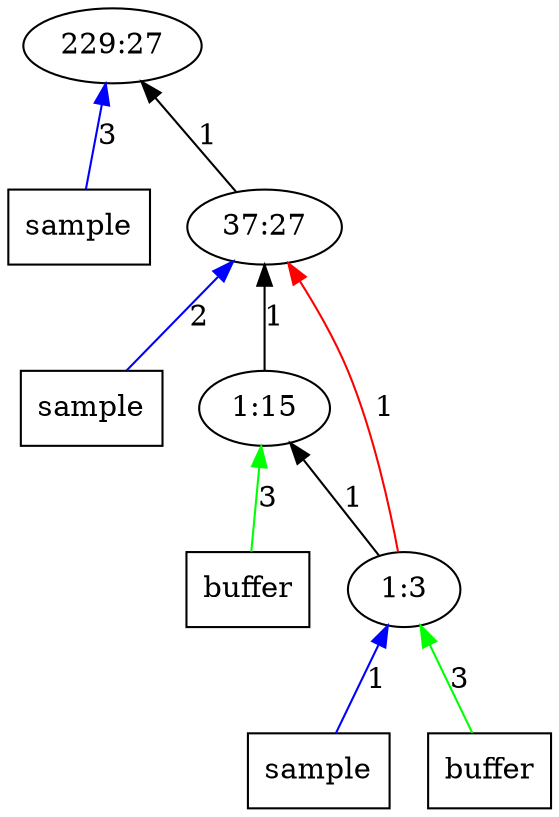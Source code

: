 digraph Tree{
	rankdir="BT"
	x11 -> 1 [label = "3", color = "blue"];
	x11 [label = "sample", shape = "box"];
	1 [label = "229:27"];
	2 -> 1 [label = "1", color = "black"];
	x21 -> 2 [label = "2", color = "blue"];
	x21 [label = "sample", shape = "box"];
	2 [label = "37:27"];
	3 -> 2 [label = "1", color = "black"];
	x32 -> 3 [label = "3", color = "green"];
	x32 [label = "buffer", shape = "box"];
	3 [label = "1:15"];
	4 -> 2 [label = "1", color = "red"];
	4 -> 3 [label = "1", color = "black"];
	x41 -> 4 [label = "1", color = "blue"];
	x41 [label = "sample", shape = "box"];
	x42 -> 4 [label = "3", color = "green"];
	x42 [label = "buffer", shape = "box"];
	4 [label = "1:3"];
}

